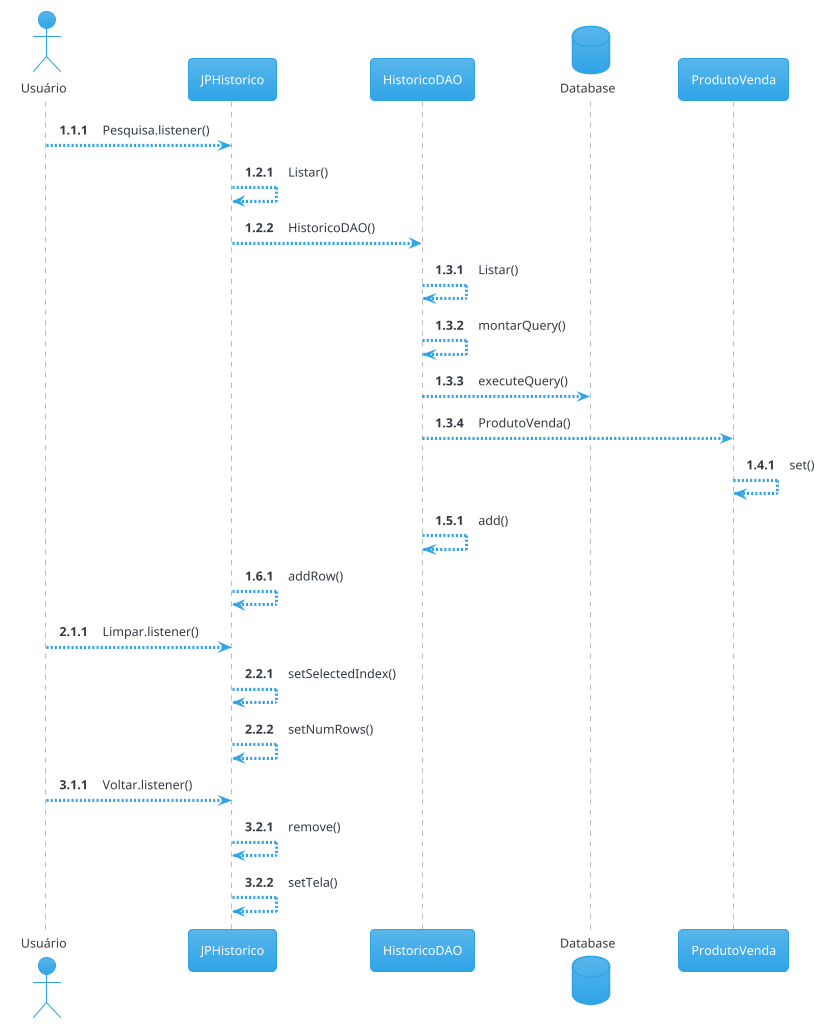 @startuml
!theme cerulean
skinparam responseMessageBelowArrow true

actor       Usuário 
participant JPHistorico
participant HistoricoDAO
database    Database
participant ProdutoVenda

autonumber 1.1.1
Usuário --> JPHistorico : Pesquisa.listener()

autonumber 1.2.1
JPHistorico --> JPHistorico : Listar()
JPHistorico --> HistoricoDAO : HistoricoDAO()

autonumber 1.3.1
HistoricoDAO --> HistoricoDAO : Listar()
HistoricoDAO --> HistoricoDAO : montarQuery()
HistoricoDAO --> Database : executeQuery()
HistoricoDAO --> ProdutoVenda : ProdutoVenda()

autonumber 1.4.1
ProdutoVenda --> ProdutoVenda : set()

autonumber 1.5.1
HistoricoDAO --> HistoricoDAO : add()

autonumber 1.6.1
JPHistorico --> JPHistorico : addRow()

autonumber 2.1.1
Usuário --> JPHistorico : Limpar.listener()

autonumber 2.2.1
JPHistorico --> JPHistorico : setSelectedIndex()
JPHistorico --> JPHistorico : setNumRows()


autonumber 3.1.1
Usuário --> JPHistorico : Voltar.listener()

autonumber 3.2.1
JPHistorico --> JPHistorico : remove()
JPHistorico --> JPHistorico : setTela()
@enduml